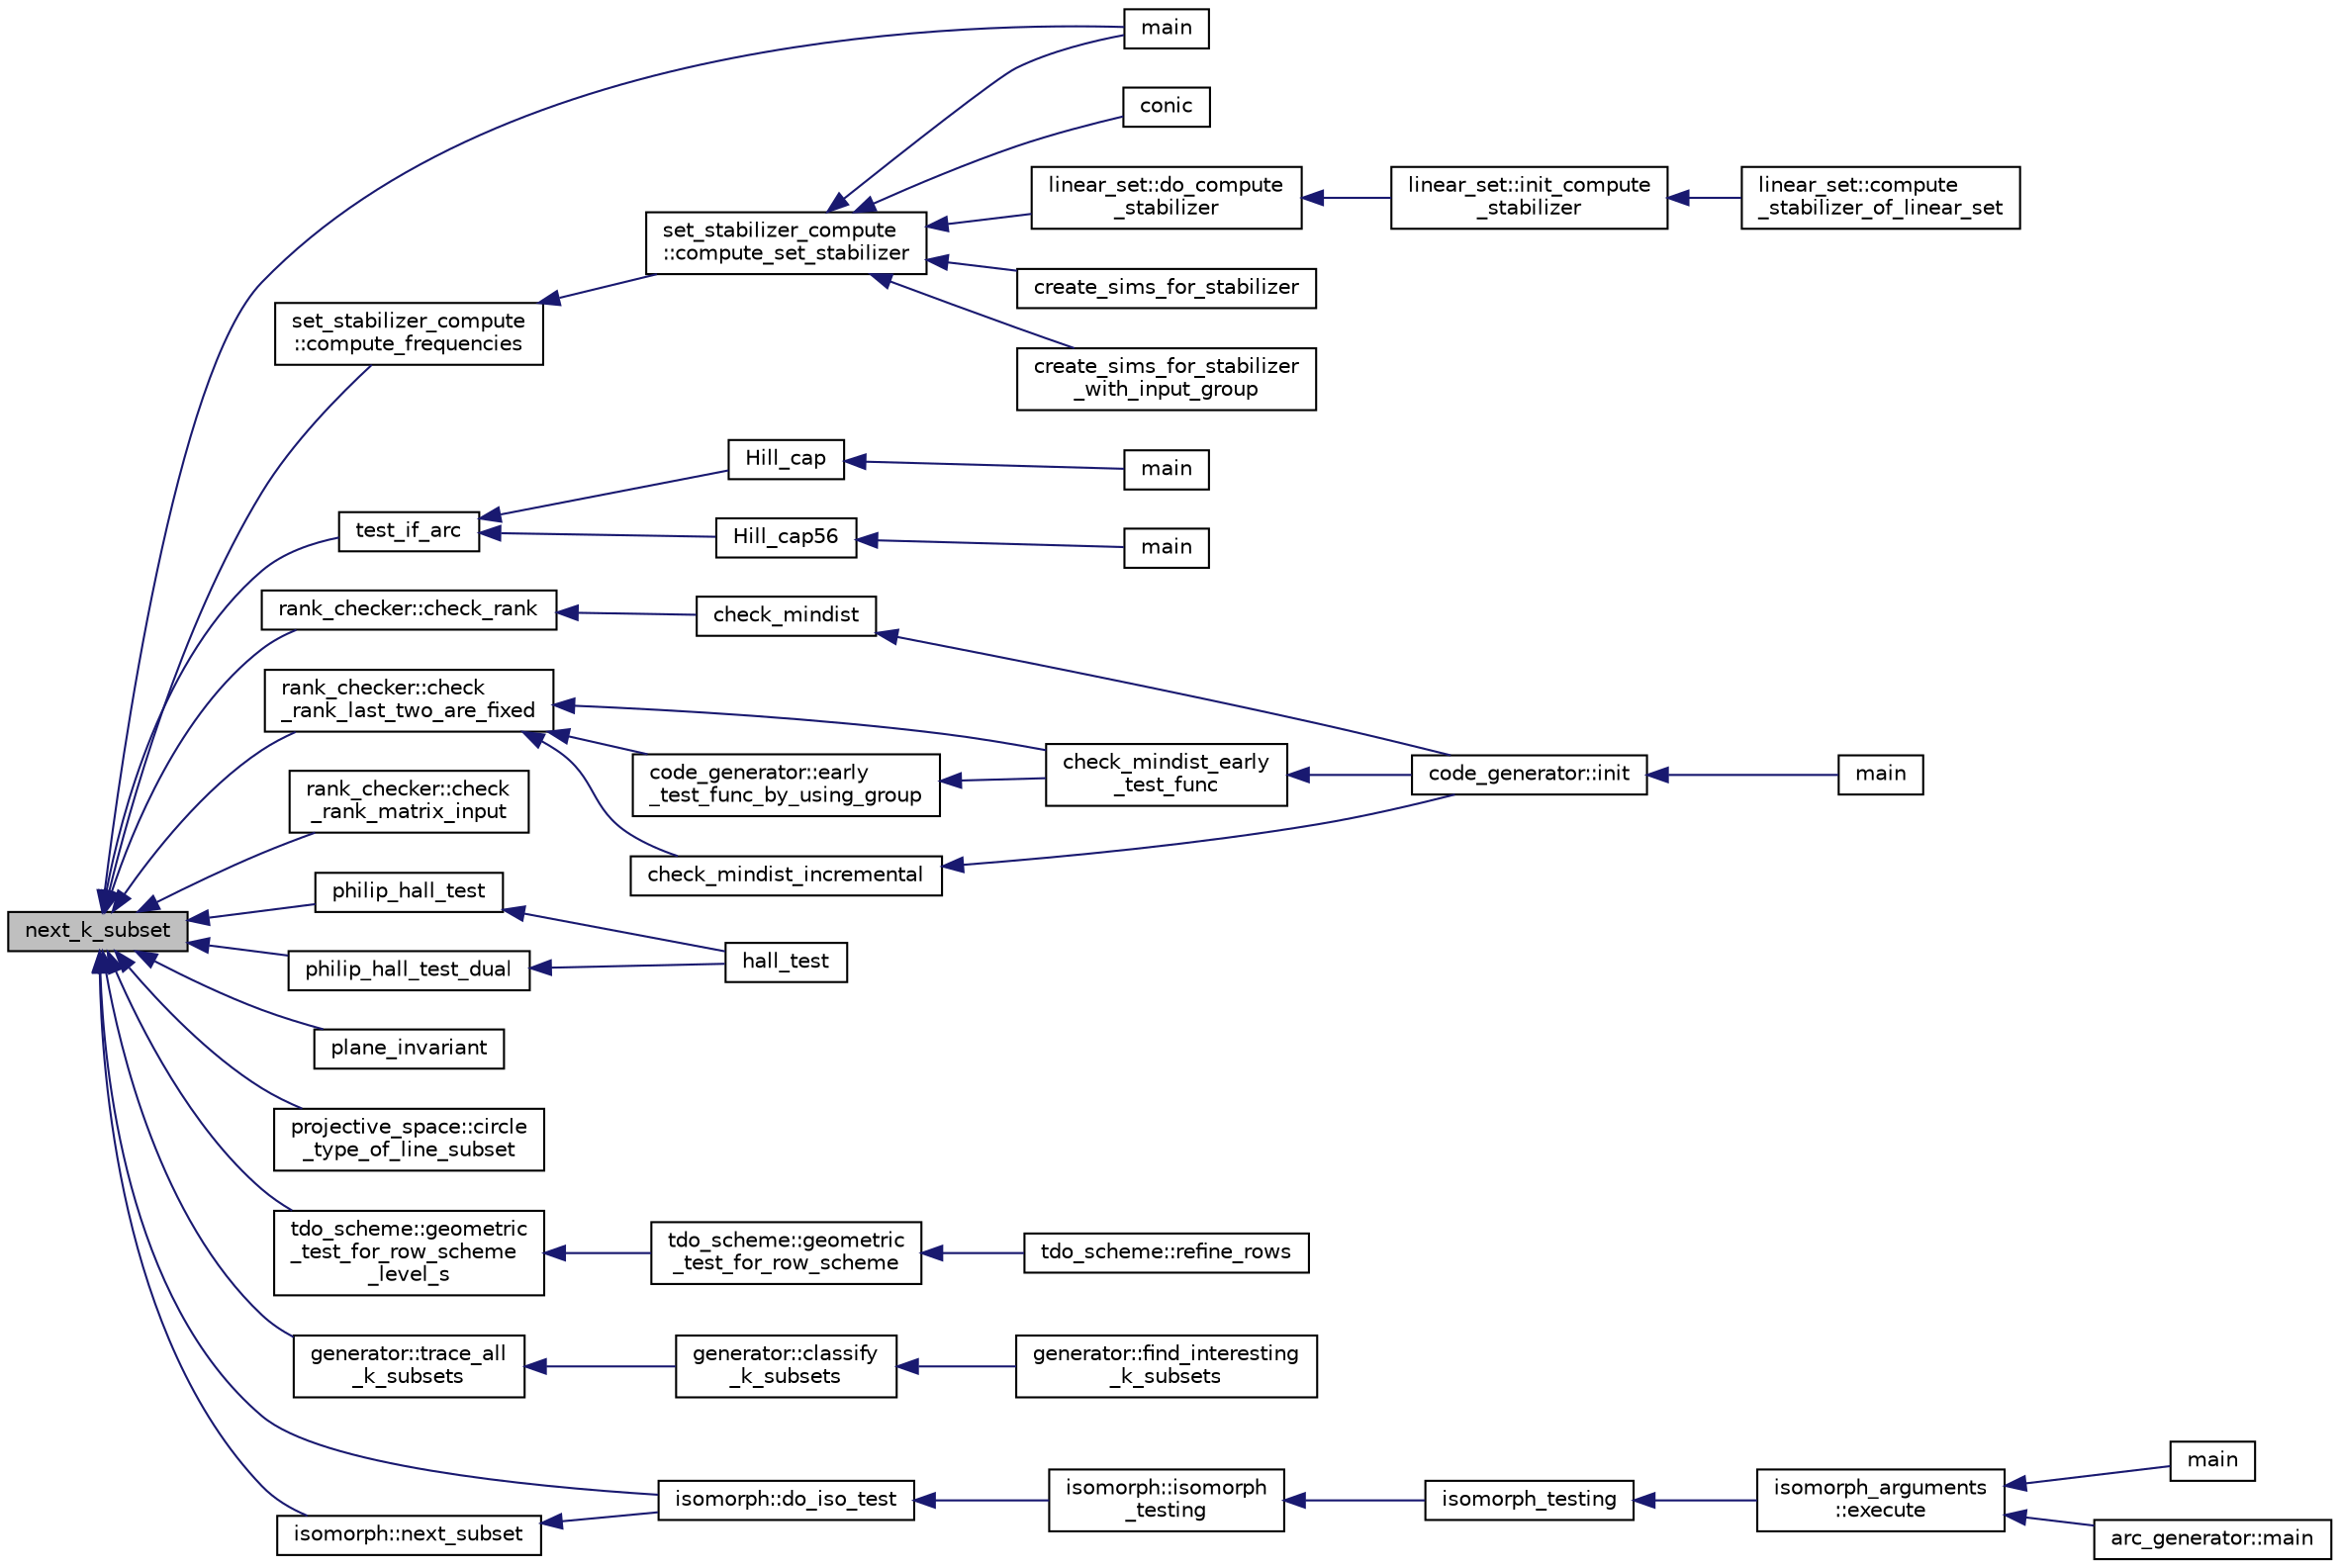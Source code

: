 digraph "next_k_subset"
{
  edge [fontname="Helvetica",fontsize="10",labelfontname="Helvetica",labelfontsize="10"];
  node [fontname="Helvetica",fontsize="10",shape=record];
  rankdir="LR";
  Node912 [label="next_k_subset",height=0.2,width=0.4,color="black", fillcolor="grey75", style="filled", fontcolor="black"];
  Node912 -> Node913 [dir="back",color="midnightblue",fontsize="10",style="solid",fontname="Helvetica"];
  Node913 [label="main",height=0.2,width=0.4,color="black", fillcolor="white", style="filled",URL="$db/d67/test__hyperoval_8_c.html#a3c04138a5bfe5d72780bb7e82a18e627"];
  Node912 -> Node914 [dir="back",color="midnightblue",fontsize="10",style="solid",fontname="Helvetica"];
  Node914 [label="test_if_arc",height=0.2,width=0.4,color="black", fillcolor="white", style="filled",URL="$df/d74/tl__geometry_8h.html#a3601e3ab7b739f8a11e6ec0aaf194593"];
  Node914 -> Node915 [dir="back",color="midnightblue",fontsize="10",style="solid",fontname="Helvetica"];
  Node915 [label="Hill_cap",height=0.2,width=0.4,color="black", fillcolor="white", style="filled",URL="$da/d28/hill_8_c.html#a7c2543fe497e681d4b492b16ea7f933e"];
  Node915 -> Node916 [dir="back",color="midnightblue",fontsize="10",style="solid",fontname="Helvetica"];
  Node916 [label="main",height=0.2,width=0.4,color="black", fillcolor="white", style="filled",URL="$da/d28/hill_8_c.html#a217dbf8b442f20279ea00b898af96f52"];
  Node914 -> Node917 [dir="back",color="midnightblue",fontsize="10",style="solid",fontname="Helvetica"];
  Node917 [label="Hill_cap56",height=0.2,width=0.4,color="black", fillcolor="white", style="filled",URL="$df/d74/tl__geometry_8h.html#ad7fc0ff2bf8455ab25e170c6930047a6"];
  Node917 -> Node918 [dir="back",color="midnightblue",fontsize="10",style="solid",fontname="Helvetica"];
  Node918 [label="main",height=0.2,width=0.4,color="black", fillcolor="white", style="filled",URL="$d4/d6e/make__something_8_c.html#a217dbf8b442f20279ea00b898af96f52"];
  Node912 -> Node919 [dir="back",color="midnightblue",fontsize="10",style="solid",fontname="Helvetica"];
  Node919 [label="rank_checker::check_rank",height=0.2,width=0.4,color="black", fillcolor="white", style="filled",URL="$d8/d21/classrank__checker.html#a5f0fd559a91a39c81268699c8ecadada"];
  Node919 -> Node920 [dir="back",color="midnightblue",fontsize="10",style="solid",fontname="Helvetica"];
  Node920 [label="check_mindist",height=0.2,width=0.4,color="black", fillcolor="white", style="filled",URL="$d2/d11/codes_8h.html#a4cbbea8903f9191af2e73db473ac1df0"];
  Node920 -> Node921 [dir="back",color="midnightblue",fontsize="10",style="solid",fontname="Helvetica"];
  Node921 [label="code_generator::init",height=0.2,width=0.4,color="black", fillcolor="white", style="filled",URL="$db/d37/classcode__generator.html#acfaa1e8badf6f30255203f499b130af8"];
  Node921 -> Node922 [dir="back",color="midnightblue",fontsize="10",style="solid",fontname="Helvetica"];
  Node922 [label="main",height=0.2,width=0.4,color="black", fillcolor="white", style="filled",URL="$d4/d4f/codes_8_c.html#a217dbf8b442f20279ea00b898af96f52"];
  Node912 -> Node923 [dir="back",color="midnightblue",fontsize="10",style="solid",fontname="Helvetica"];
  Node923 [label="rank_checker::check\l_rank_matrix_input",height=0.2,width=0.4,color="black", fillcolor="white", style="filled",URL="$d8/d21/classrank__checker.html#a09f9f9d8674b33f9e0c00a129347a2be"];
  Node912 -> Node924 [dir="back",color="midnightblue",fontsize="10",style="solid",fontname="Helvetica"];
  Node924 [label="rank_checker::check\l_rank_last_two_are_fixed",height=0.2,width=0.4,color="black", fillcolor="white", style="filled",URL="$d8/d21/classrank__checker.html#a1a55c9b22e1891e820e475e9e97daf12"];
  Node924 -> Node925 [dir="back",color="midnightblue",fontsize="10",style="solid",fontname="Helvetica"];
  Node925 [label="code_generator::early\l_test_func_by_using_group",height=0.2,width=0.4,color="black", fillcolor="white", style="filled",URL="$db/d37/classcode__generator.html#a96a6170f5b9a905203ae4d8717750854"];
  Node925 -> Node926 [dir="back",color="midnightblue",fontsize="10",style="solid",fontname="Helvetica"];
  Node926 [label="check_mindist_early\l_test_func",height=0.2,width=0.4,color="black", fillcolor="white", style="filled",URL="$d2/d11/codes_8h.html#a17bf777333c5e6dcb107d8de7ceffe5d"];
  Node926 -> Node921 [dir="back",color="midnightblue",fontsize="10",style="solid",fontname="Helvetica"];
  Node924 -> Node926 [dir="back",color="midnightblue",fontsize="10",style="solid",fontname="Helvetica"];
  Node924 -> Node927 [dir="back",color="midnightblue",fontsize="10",style="solid",fontname="Helvetica"];
  Node927 [label="check_mindist_incremental",height=0.2,width=0.4,color="black", fillcolor="white", style="filled",URL="$d2/d11/codes_8h.html#aecafcba0106d72bc644cf87a6ed937e5"];
  Node927 -> Node921 [dir="back",color="midnightblue",fontsize="10",style="solid",fontname="Helvetica"];
  Node912 -> Node928 [dir="back",color="midnightblue",fontsize="10",style="solid",fontname="Helvetica"];
  Node928 [label="philip_hall_test",height=0.2,width=0.4,color="black", fillcolor="white", style="filled",URL="$d2/d23/combinatorics_8h.html#a19ef9173e76ddd95996c9cd05f9b3dd5"];
  Node928 -> Node929 [dir="back",color="midnightblue",fontsize="10",style="solid",fontname="Helvetica"];
  Node929 [label="hall_test",height=0.2,width=0.4,color="black", fillcolor="white", style="filled",URL="$d2/d23/combinatorics_8h.html#a63902d1a255a4aed1b78b317e3d5bee0"];
  Node912 -> Node930 [dir="back",color="midnightblue",fontsize="10",style="solid",fontname="Helvetica"];
  Node930 [label="philip_hall_test_dual",height=0.2,width=0.4,color="black", fillcolor="white", style="filled",URL="$d2/d23/combinatorics_8h.html#ad703ea244adc82fa2ed2f6723784e923"];
  Node930 -> Node929 [dir="back",color="midnightblue",fontsize="10",style="solid",fontname="Helvetica"];
  Node912 -> Node931 [dir="back",color="midnightblue",fontsize="10",style="solid",fontname="Helvetica"];
  Node931 [label="plane_invariant",height=0.2,width=0.4,color="black", fillcolor="white", style="filled",URL="$d4/d67/geometry_8h.html#a8cf23c42f17766e6ae13094522b91f19"];
  Node912 -> Node932 [dir="back",color="midnightblue",fontsize="10",style="solid",fontname="Helvetica"];
  Node932 [label="projective_space::circle\l_type_of_line_subset",height=0.2,width=0.4,color="black", fillcolor="white", style="filled",URL="$d2/d17/classprojective__space.html#ab736c4232b0839af699950c8933be60e"];
  Node912 -> Node933 [dir="back",color="midnightblue",fontsize="10",style="solid",fontname="Helvetica"];
  Node933 [label="tdo_scheme::geometric\l_test_for_row_scheme\l_level_s",height=0.2,width=0.4,color="black", fillcolor="white", style="filled",URL="$d7/dbc/classtdo__scheme.html#a95704cce3da89d5acaf04e4fef05866d"];
  Node933 -> Node934 [dir="back",color="midnightblue",fontsize="10",style="solid",fontname="Helvetica"];
  Node934 [label="tdo_scheme::geometric\l_test_for_row_scheme",height=0.2,width=0.4,color="black", fillcolor="white", style="filled",URL="$d7/dbc/classtdo__scheme.html#a6c0c3c1569ea148e710836db02648b1c"];
  Node934 -> Node935 [dir="back",color="midnightblue",fontsize="10",style="solid",fontname="Helvetica"];
  Node935 [label="tdo_scheme::refine_rows",height=0.2,width=0.4,color="black", fillcolor="white", style="filled",URL="$d7/dbc/classtdo__scheme.html#a46e53efbb78910f9f40c6c747ef2e12a"];
  Node912 -> Node936 [dir="back",color="midnightblue",fontsize="10",style="solid",fontname="Helvetica"];
  Node936 [label="set_stabilizer_compute\l::compute_frequencies",height=0.2,width=0.4,color="black", fillcolor="white", style="filled",URL="$d8/dc6/classset__stabilizer__compute.html#a459b73693d4f42700e03475f378c7e55"];
  Node936 -> Node937 [dir="back",color="midnightblue",fontsize="10",style="solid",fontname="Helvetica"];
  Node937 [label="set_stabilizer_compute\l::compute_set_stabilizer",height=0.2,width=0.4,color="black", fillcolor="white", style="filled",URL="$d8/dc6/classset__stabilizer__compute.html#ad4f92074322e98c7cd0ed5d4f8486b76"];
  Node937 -> Node913 [dir="back",color="midnightblue",fontsize="10",style="solid",fontname="Helvetica"];
  Node937 -> Node938 [dir="back",color="midnightblue",fontsize="10",style="solid",fontname="Helvetica"];
  Node938 [label="conic",height=0.2,width=0.4,color="black", fillcolor="white", style="filled",URL="$d4/de8/conic_8_c.html#a96def9474b981a9d5831a9b48d85d652"];
  Node937 -> Node939 [dir="back",color="midnightblue",fontsize="10",style="solid",fontname="Helvetica"];
  Node939 [label="linear_set::do_compute\l_stabilizer",height=0.2,width=0.4,color="black", fillcolor="white", style="filled",URL="$dd/d86/classlinear__set.html#ae8f58ded28fb5370f4459cca42b7463b"];
  Node939 -> Node940 [dir="back",color="midnightblue",fontsize="10",style="solid",fontname="Helvetica"];
  Node940 [label="linear_set::init_compute\l_stabilizer",height=0.2,width=0.4,color="black", fillcolor="white", style="filled",URL="$dd/d86/classlinear__set.html#a0cc3eaec1896fdc977b62e94623b055b"];
  Node940 -> Node941 [dir="back",color="midnightblue",fontsize="10",style="solid",fontname="Helvetica"];
  Node941 [label="linear_set::compute\l_stabilizer_of_linear_set",height=0.2,width=0.4,color="black", fillcolor="white", style="filled",URL="$dd/d86/classlinear__set.html#a098a133edfbaae0fd347a69c50bdbee2"];
  Node937 -> Node942 [dir="back",color="midnightblue",fontsize="10",style="solid",fontname="Helvetica"];
  Node942 [label="create_sims_for_stabilizer",height=0.2,width=0.4,color="black", fillcolor="white", style="filled",URL="$d0/d76/tl__algebra__and__number__theory_8h.html#af2c67d225072549409be710ac3cd30f8"];
  Node937 -> Node943 [dir="back",color="midnightblue",fontsize="10",style="solid",fontname="Helvetica"];
  Node943 [label="create_sims_for_stabilizer\l_with_input_group",height=0.2,width=0.4,color="black", fillcolor="white", style="filled",URL="$d0/d76/tl__algebra__and__number__theory_8h.html#af5482567a8d6ba5c2fe593bf6f7f9a0f"];
  Node912 -> Node944 [dir="back",color="midnightblue",fontsize="10",style="solid",fontname="Helvetica"];
  Node944 [label="generator::trace_all\l_k_subsets",height=0.2,width=0.4,color="black", fillcolor="white", style="filled",URL="$d7/d73/classgenerator.html#a1fd0b36d851eb2d4e9042b8a25b951c0"];
  Node944 -> Node945 [dir="back",color="midnightblue",fontsize="10",style="solid",fontname="Helvetica"];
  Node945 [label="generator::classify\l_k_subsets",height=0.2,width=0.4,color="black", fillcolor="white", style="filled",URL="$d7/d73/classgenerator.html#ace87c54ea0877c8b4381c124fa0daf80"];
  Node945 -> Node946 [dir="back",color="midnightblue",fontsize="10",style="solid",fontname="Helvetica"];
  Node946 [label="generator::find_interesting\l_k_subsets",height=0.2,width=0.4,color="black", fillcolor="white", style="filled",URL="$d7/d73/classgenerator.html#ad63e1393b6649d0832523c5398a92652"];
  Node912 -> Node947 [dir="back",color="midnightblue",fontsize="10",style="solid",fontname="Helvetica"];
  Node947 [label="isomorph::do_iso_test",height=0.2,width=0.4,color="black", fillcolor="white", style="filled",URL="$d3/d5f/classisomorph.html#a51fc3bf5cc3a99282a489b2df37ee24e"];
  Node947 -> Node948 [dir="back",color="midnightblue",fontsize="10",style="solid",fontname="Helvetica"];
  Node948 [label="isomorph::isomorph\l_testing",height=0.2,width=0.4,color="black", fillcolor="white", style="filled",URL="$d3/d5f/classisomorph.html#ad7945ec94ba0ba16953482edfaa4da6e"];
  Node948 -> Node949 [dir="back",color="midnightblue",fontsize="10",style="solid",fontname="Helvetica"];
  Node949 [label="isomorph_testing",height=0.2,width=0.4,color="black", fillcolor="white", style="filled",URL="$d4/d7e/isomorph__global_8_c.html#a5a73cbe9f89c4727f086482ee2d238f9"];
  Node949 -> Node950 [dir="back",color="midnightblue",fontsize="10",style="solid",fontname="Helvetica"];
  Node950 [label="isomorph_arguments\l::execute",height=0.2,width=0.4,color="black", fillcolor="white", style="filled",URL="$d5/de4/classisomorph__arguments.html#aa85e472d14906abdd5672dc66027583e"];
  Node950 -> Node951 [dir="back",color="midnightblue",fontsize="10",style="solid",fontname="Helvetica"];
  Node951 [label="main",height=0.2,width=0.4,color="black", fillcolor="white", style="filled",URL="$d1/d5e/blt__main_8_c.html#a217dbf8b442f20279ea00b898af96f52"];
  Node950 -> Node952 [dir="back",color="midnightblue",fontsize="10",style="solid",fontname="Helvetica"];
  Node952 [label="arc_generator::main",height=0.2,width=0.4,color="black", fillcolor="white", style="filled",URL="$d4/d21/classarc__generator.html#ad80140b51b165dad1fe6ab232be7829a"];
  Node912 -> Node953 [dir="back",color="midnightblue",fontsize="10",style="solid",fontname="Helvetica"];
  Node953 [label="isomorph::next_subset",height=0.2,width=0.4,color="black", fillcolor="white", style="filled",URL="$d3/d5f/classisomorph.html#a9e5876d214f75b10f9b301115ed80002"];
  Node953 -> Node947 [dir="back",color="midnightblue",fontsize="10",style="solid",fontname="Helvetica"];
}
